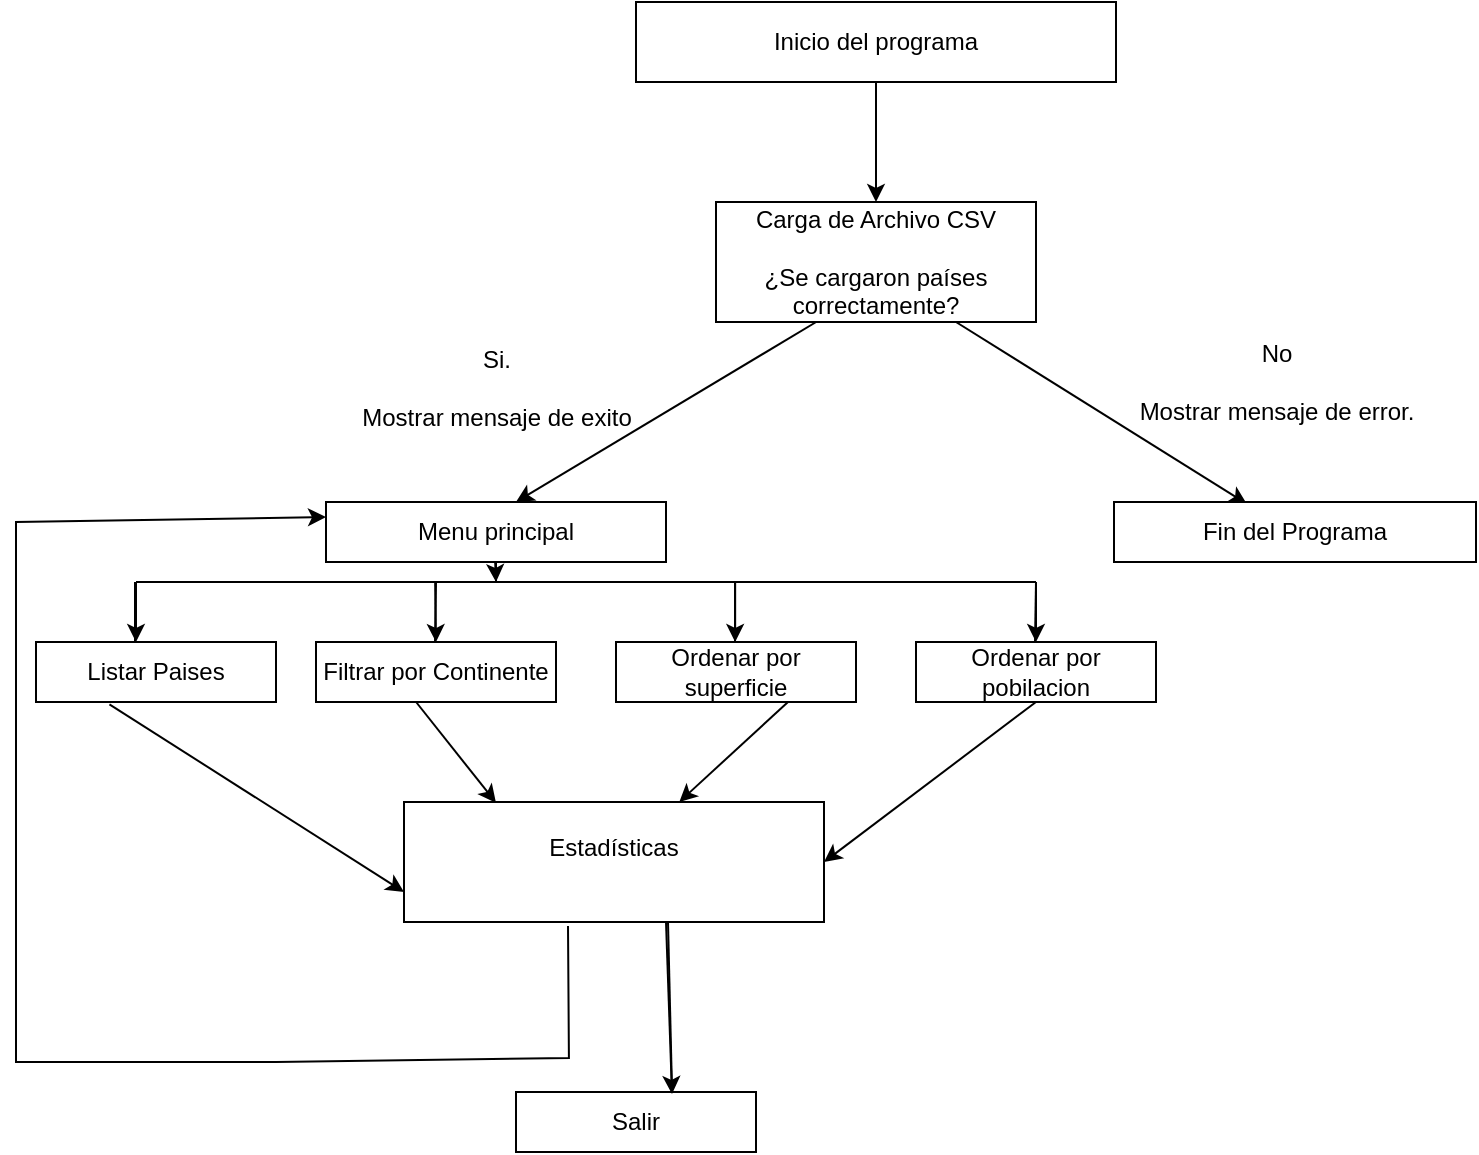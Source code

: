 <mxfile version="24.6.4" type="device">
  <diagram name="Página-1" id="2S3bOfhyfB7UsNv-bWX9">
    <mxGraphModel dx="1434" dy="844" grid="1" gridSize="10" guides="1" tooltips="1" connect="1" arrows="1" fold="1" page="1" pageScale="1" pageWidth="827" pageHeight="1169" math="0" shadow="0">
      <root>
        <mxCell id="0" />
        <mxCell id="1" parent="0" />
        <mxCell id="NcyJIrhV6fSXzsekD7ug-1" value="Inicio del programa" style="rounded=0;whiteSpace=wrap;html=1;" parent="1" vertex="1">
          <mxGeometry x="320" y="10" width="240" height="40" as="geometry" />
        </mxCell>
        <mxCell id="NcyJIrhV6fSXzsekD7ug-2" value="" style="endArrow=classic;html=1;rounded=0;" parent="1" edge="1">
          <mxGeometry width="50" height="50" relative="1" as="geometry">
            <mxPoint x="440" y="50" as="sourcePoint" />
            <mxPoint x="440" y="110" as="targetPoint" />
          </mxGeometry>
        </mxCell>
        <mxCell id="NcyJIrhV6fSXzsekD7ug-4" value="Carga de Archivo CSV&lt;div&gt;&lt;br&gt;&lt;div&gt;¿Se cargaron países correctamente?&lt;br&gt;&lt;/div&gt;&lt;/div&gt;" style="rounded=0;whiteSpace=wrap;html=1;" parent="1" vertex="1">
          <mxGeometry x="360" y="110" width="160" height="60" as="geometry" />
        </mxCell>
        <mxCell id="NcyJIrhV6fSXzsekD7ug-6" value="Si.&lt;div&gt;&lt;br&gt;Mostrar mensaje de exito&lt;div&gt;&lt;br&gt;&lt;/div&gt;&lt;/div&gt;" style="text;html=1;align=center;verticalAlign=middle;resizable=0;points=[];autosize=1;strokeColor=none;fillColor=none;" parent="1" vertex="1">
          <mxGeometry x="170" y="175" width="160" height="70" as="geometry" />
        </mxCell>
        <mxCell id="NcyJIrhV6fSXzsekD7ug-8" value="" style="endArrow=classic;html=1;rounded=0;exitX=0.313;exitY=1;exitDx=0;exitDy=0;exitPerimeter=0;" parent="1" source="NcyJIrhV6fSXzsekD7ug-4" edge="1">
          <mxGeometry width="50" height="50" relative="1" as="geometry">
            <mxPoint x="400" y="175" as="sourcePoint" />
            <mxPoint x="260" y="260" as="targetPoint" />
          </mxGeometry>
        </mxCell>
        <mxCell id="NcyJIrhV6fSXzsekD7ug-9" value="Menu principal" style="rounded=0;whiteSpace=wrap;html=1;" parent="1" vertex="1">
          <mxGeometry x="165" y="260" width="170" height="30" as="geometry" />
        </mxCell>
        <mxCell id="NcyJIrhV6fSXzsekD7ug-10" value="" style="endArrow=classic;html=1;rounded=0;entryX=0.367;entryY=0.033;entryDx=0;entryDy=0;entryPerimeter=0;" parent="1" target="NcyJIrhV6fSXzsekD7ug-12" edge="1">
          <mxGeometry width="50" height="50" relative="1" as="geometry">
            <mxPoint x="480" y="170" as="sourcePoint" />
            <mxPoint x="600" y="250" as="targetPoint" />
          </mxGeometry>
        </mxCell>
        <mxCell id="NcyJIrhV6fSXzsekD7ug-11" value="No&lt;br&gt;&lt;br&gt;Mostrar mensaje de error." style="text;html=1;align=center;verticalAlign=middle;resizable=0;points=[];autosize=1;strokeColor=none;fillColor=none;" parent="1" vertex="1">
          <mxGeometry x="560" y="170" width="160" height="60" as="geometry" />
        </mxCell>
        <mxCell id="NcyJIrhV6fSXzsekD7ug-12" value="Fin del Programa" style="rounded=0;whiteSpace=wrap;html=1;" parent="1" vertex="1">
          <mxGeometry x="559" y="260" width="181" height="30" as="geometry" />
        </mxCell>
        <mxCell id="NcyJIrhV6fSXzsekD7ug-14" value="Listar Paises" style="rounded=0;whiteSpace=wrap;html=1;" parent="1" vertex="1">
          <mxGeometry x="20" y="330" width="120" height="30" as="geometry" />
        </mxCell>
        <mxCell id="NcyJIrhV6fSXzsekD7ug-15" value="Filtrar por Continente" style="rounded=0;whiteSpace=wrap;html=1;" parent="1" vertex="1">
          <mxGeometry x="160" y="330" width="120" height="30" as="geometry" />
        </mxCell>
        <mxCell id="NcyJIrhV6fSXzsekD7ug-16" value="Ordenar por superficie" style="rounded=0;whiteSpace=wrap;html=1;" parent="1" vertex="1">
          <mxGeometry x="310" y="330" width="120" height="30" as="geometry" />
        </mxCell>
        <mxCell id="NcyJIrhV6fSXzsekD7ug-17" value="Ordenar por pobilacion" style="rounded=0;whiteSpace=wrap;html=1;" parent="1" vertex="1">
          <mxGeometry x="460" y="330" width="120" height="30" as="geometry" />
        </mxCell>
        <mxCell id="NcyJIrhV6fSXzsekD7ug-20" value="" style="endArrow=none;html=1;rounded=0;" parent="1" edge="1">
          <mxGeometry width="50" height="50" relative="1" as="geometry">
            <mxPoint x="69.5" y="330" as="sourcePoint" />
            <mxPoint x="69.5" y="300" as="targetPoint" />
          </mxGeometry>
        </mxCell>
        <mxCell id="NcyJIrhV6fSXzsekD7ug-21" value="" style="endArrow=none;html=1;rounded=0;" parent="1" edge="1">
          <mxGeometry width="50" height="50" relative="1" as="geometry">
            <mxPoint x="519.5" y="330" as="sourcePoint" />
            <mxPoint x="520" y="300" as="targetPoint" />
          </mxGeometry>
        </mxCell>
        <mxCell id="NcyJIrhV6fSXzsekD7ug-22" value="" style="endArrow=none;html=1;rounded=0;" parent="1" edge="1">
          <mxGeometry width="50" height="50" relative="1" as="geometry">
            <mxPoint x="369.5" y="330" as="sourcePoint" />
            <mxPoint x="369.5" y="300" as="targetPoint" />
          </mxGeometry>
        </mxCell>
        <mxCell id="NcyJIrhV6fSXzsekD7ug-23" value="" style="endArrow=none;html=1;rounded=0;" parent="1" edge="1">
          <mxGeometry width="50" height="50" relative="1" as="geometry">
            <mxPoint x="219.5" y="330" as="sourcePoint" />
            <mxPoint x="220" y="300" as="targetPoint" />
          </mxGeometry>
        </mxCell>
        <mxCell id="NcyJIrhV6fSXzsekD7ug-24" value="" style="endArrow=none;html=1;rounded=0;" parent="1" edge="1">
          <mxGeometry width="50" height="50" relative="1" as="geometry">
            <mxPoint x="70" y="300" as="sourcePoint" />
            <mxPoint x="520" y="300" as="targetPoint" />
          </mxGeometry>
        </mxCell>
        <mxCell id="NcyJIrhV6fSXzsekD7ug-25" value="" style="endArrow=none;html=1;rounded=0;entryX=0.5;entryY=1;entryDx=0;entryDy=0;" parent="1" target="NcyJIrhV6fSXzsekD7ug-9" edge="1">
          <mxGeometry width="50" height="50" relative="1" as="geometry">
            <mxPoint x="250" y="300" as="sourcePoint" />
            <mxPoint x="430" y="260" as="targetPoint" />
          </mxGeometry>
        </mxCell>
        <mxCell id="NcyJIrhV6fSXzsekD7ug-30" value="&lt;div&gt;Estadísticas&lt;/div&gt;&lt;div&gt;&lt;br&gt;&lt;/div&gt;" style="rounded=0;whiteSpace=wrap;html=1;" parent="1" vertex="1">
          <mxGeometry x="204" y="410" width="210" height="60" as="geometry" />
        </mxCell>
        <mxCell id="NcyJIrhV6fSXzsekD7ug-32" value="Salir" style="rounded=0;whiteSpace=wrap;html=1;" parent="1" vertex="1">
          <mxGeometry x="260" y="555" width="120" height="30" as="geometry" />
        </mxCell>
        <mxCell id="NcyJIrhV6fSXzsekD7ug-35" value="" style="endArrow=none;html=1;rounded=0;" parent="1" edge="1">
          <mxGeometry width="50" height="50" relative="1" as="geometry">
            <mxPoint x="336" y="470" as="sourcePoint" />
            <mxPoint x="338" y="554" as="targetPoint" />
          </mxGeometry>
        </mxCell>
        <mxCell id="rtW1V63Y6SK1utUXJB4N-6" value="" style="endArrow=classic;html=1;rounded=0;entryX=1;entryY=0.5;entryDx=0;entryDy=0;exitX=0.5;exitY=1;exitDx=0;exitDy=0;" edge="1" parent="1" source="NcyJIrhV6fSXzsekD7ug-17" target="NcyJIrhV6fSXzsekD7ug-30">
          <mxGeometry width="50" height="50" relative="1" as="geometry">
            <mxPoint x="540" y="370" as="sourcePoint" />
            <mxPoint x="590" y="320" as="targetPoint" />
          </mxGeometry>
        </mxCell>
        <mxCell id="rtW1V63Y6SK1utUXJB4N-7" value="" style="endArrow=classic;html=1;rounded=0;exitX=0.5;exitY=1;exitDx=0;exitDy=0;" edge="1" parent="1" target="NcyJIrhV6fSXzsekD7ug-30">
          <mxGeometry width="50" height="50" relative="1" as="geometry">
            <mxPoint x="396" y="360" as="sourcePoint" />
            <mxPoint x="290" y="440" as="targetPoint" />
          </mxGeometry>
        </mxCell>
        <mxCell id="rtW1V63Y6SK1utUXJB4N-8" value="" style="endArrow=classic;html=1;rounded=0;exitX=0.417;exitY=1;exitDx=0;exitDy=0;exitPerimeter=0;entryX=0.219;entryY=0.006;entryDx=0;entryDy=0;entryPerimeter=0;" edge="1" parent="1" source="NcyJIrhV6fSXzsekD7ug-15" target="NcyJIrhV6fSXzsekD7ug-30">
          <mxGeometry width="50" height="50" relative="1" as="geometry">
            <mxPoint x="294" y="370" as="sourcePoint" />
            <mxPoint x="240" y="420" as="targetPoint" />
          </mxGeometry>
        </mxCell>
        <mxCell id="rtW1V63Y6SK1utUXJB4N-9" value="" style="endArrow=classic;html=1;rounded=0;exitX=0.306;exitY=1.039;exitDx=0;exitDy=0;exitPerimeter=0;entryX=0;entryY=0.75;entryDx=0;entryDy=0;" edge="1" parent="1" source="NcyJIrhV6fSXzsekD7ug-14" target="NcyJIrhV6fSXzsekD7ug-30">
          <mxGeometry width="50" height="50" relative="1" as="geometry">
            <mxPoint x="140" y="415" as="sourcePoint" />
            <mxPoint x="86" y="465" as="targetPoint" />
          </mxGeometry>
        </mxCell>
        <mxCell id="rtW1V63Y6SK1utUXJB4N-10" value="" style="endArrow=classic;html=1;rounded=0;entryX=0.5;entryY=0;entryDx=0;entryDy=0;" edge="1" parent="1" target="NcyJIrhV6fSXzsekD7ug-17">
          <mxGeometry width="50" height="50" relative="1" as="geometry">
            <mxPoint x="520" y="300" as="sourcePoint" />
            <mxPoint x="470" y="360" as="targetPoint" />
          </mxGeometry>
        </mxCell>
        <mxCell id="rtW1V63Y6SK1utUXJB4N-11" value="" style="endArrow=classic;html=1;rounded=0;" edge="1" parent="1">
          <mxGeometry width="50" height="50" relative="1" as="geometry">
            <mxPoint x="369.58" y="300" as="sourcePoint" />
            <mxPoint x="369.58" y="330" as="targetPoint" />
          </mxGeometry>
        </mxCell>
        <mxCell id="rtW1V63Y6SK1utUXJB4N-13" value="" style="endArrow=classic;html=1;rounded=0;" edge="1" parent="1">
          <mxGeometry width="50" height="50" relative="1" as="geometry">
            <mxPoint x="219.58" y="300" as="sourcePoint" />
            <mxPoint x="220" y="330" as="targetPoint" />
          </mxGeometry>
        </mxCell>
        <mxCell id="rtW1V63Y6SK1utUXJB4N-14" value="" style="endArrow=classic;html=1;rounded=0;" edge="1" parent="1">
          <mxGeometry width="50" height="50" relative="1" as="geometry">
            <mxPoint x="70" y="300" as="sourcePoint" />
            <mxPoint x="70" y="330" as="targetPoint" />
          </mxGeometry>
        </mxCell>
        <mxCell id="rtW1V63Y6SK1utUXJB4N-15" value="" style="endArrow=classic;html=1;rounded=0;" edge="1" parent="1">
          <mxGeometry width="50" height="50" relative="1" as="geometry">
            <mxPoint x="249.58" y="290" as="sourcePoint" />
            <mxPoint x="250" y="300" as="targetPoint" />
          </mxGeometry>
        </mxCell>
        <mxCell id="rtW1V63Y6SK1utUXJB4N-16" value="" style="endArrow=classic;html=1;rounded=0;entryX=0.65;entryY=0.033;entryDx=0;entryDy=0;entryPerimeter=0;" edge="1" parent="1" target="NcyJIrhV6fSXzsekD7ug-32">
          <mxGeometry width="50" height="50" relative="1" as="geometry">
            <mxPoint x="335" y="470" as="sourcePoint" />
            <mxPoint x="335" y="540" as="targetPoint" />
            <Array as="points" />
          </mxGeometry>
        </mxCell>
        <mxCell id="rtW1V63Y6SK1utUXJB4N-17" value="" style="endArrow=classic;html=1;rounded=0;entryX=0;entryY=0.25;entryDx=0;entryDy=0;" edge="1" parent="1" target="NcyJIrhV6fSXzsekD7ug-9">
          <mxGeometry width="50" height="50" relative="1" as="geometry">
            <mxPoint x="286" y="472" as="sourcePoint" />
            <mxPoint x="160" y="270" as="targetPoint" />
            <Array as="points">
              <mxPoint x="286.46" y="538.02" />
              <mxPoint x="140" y="540" />
              <mxPoint x="10" y="540" />
              <mxPoint x="10" y="270" />
            </Array>
          </mxGeometry>
        </mxCell>
      </root>
    </mxGraphModel>
  </diagram>
</mxfile>
